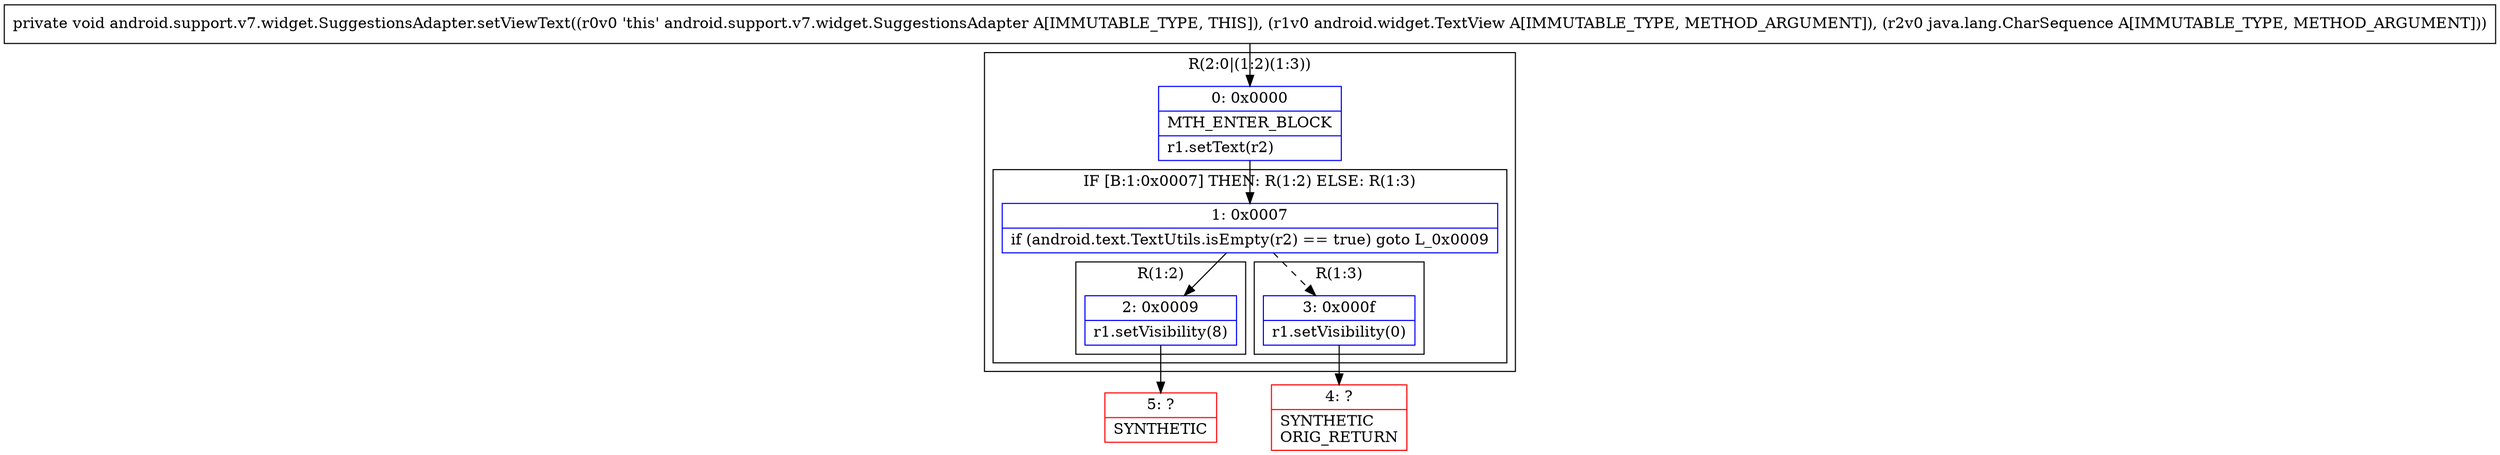 digraph "CFG forandroid.support.v7.widget.SuggestionsAdapter.setViewText(Landroid\/widget\/TextView;Ljava\/lang\/CharSequence;)V" {
subgraph cluster_Region_12683352 {
label = "R(2:0|(1:2)(1:3))";
node [shape=record,color=blue];
Node_0 [shape=record,label="{0\:\ 0x0000|MTH_ENTER_BLOCK\l|r1.setText(r2)\l}"];
subgraph cluster_IfRegion_1783748403 {
label = "IF [B:1:0x0007] THEN: R(1:2) ELSE: R(1:3)";
node [shape=record,color=blue];
Node_1 [shape=record,label="{1\:\ 0x0007|if (android.text.TextUtils.isEmpty(r2) == true) goto L_0x0009\l}"];
subgraph cluster_Region_1596268276 {
label = "R(1:2)";
node [shape=record,color=blue];
Node_2 [shape=record,label="{2\:\ 0x0009|r1.setVisibility(8)\l}"];
}
subgraph cluster_Region_1969423722 {
label = "R(1:3)";
node [shape=record,color=blue];
Node_3 [shape=record,label="{3\:\ 0x000f|r1.setVisibility(0)\l}"];
}
}
}
Node_4 [shape=record,color=red,label="{4\:\ ?|SYNTHETIC\lORIG_RETURN\l}"];
Node_5 [shape=record,color=red,label="{5\:\ ?|SYNTHETIC\l}"];
MethodNode[shape=record,label="{private void android.support.v7.widget.SuggestionsAdapter.setViewText((r0v0 'this' android.support.v7.widget.SuggestionsAdapter A[IMMUTABLE_TYPE, THIS]), (r1v0 android.widget.TextView A[IMMUTABLE_TYPE, METHOD_ARGUMENT]), (r2v0 java.lang.CharSequence A[IMMUTABLE_TYPE, METHOD_ARGUMENT])) }"];
MethodNode -> Node_0;
Node_0 -> Node_1;
Node_1 -> Node_2;
Node_1 -> Node_3[style=dashed];
Node_2 -> Node_5;
Node_3 -> Node_4;
}

